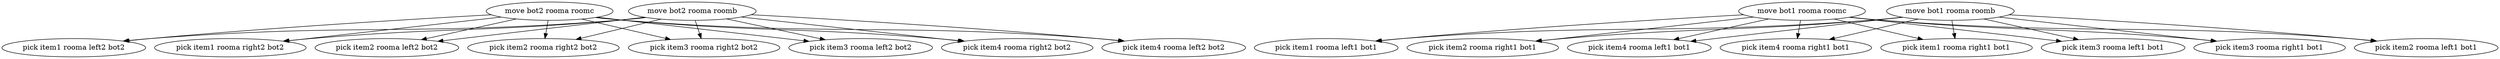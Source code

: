 digraph G {
"pick item2 rooma left2 bot2"
"pick item4 rooma left1 bot1"
"pick item4 rooma right1 bot1"
"move bot1 rooma roomc"
"move bot1 rooma roomc" -> "pick item1 rooma right1 bot1"
"move bot1 rooma roomc" -> "pick item3 rooma left1 bot1"
"move bot1 rooma roomc" -> "pick item3 rooma right1 bot1"
"move bot1 rooma roomc" -> "pick item4 rooma left1 bot1"
"move bot1 rooma roomc" -> "pick item4 rooma right1 bot1"
"move bot1 rooma roomc" -> "pick item2 rooma left1 bot1"
"move bot1 rooma roomc" -> "pick item1 rooma left1 bot1"
"move bot1 rooma roomc" -> "pick item2 rooma right1 bot1"
"pick item2 rooma right2 bot2"
"pick item3 rooma right2 bot2"
"pick item2 rooma left1 bot1"
"pick item3 rooma left2 bot2"
"pick item4 rooma right2 bot2"
"pick item1 rooma left1 bot1"
"pick item1 rooma right1 bot1"
"pick item4 rooma left2 bot2"
"pick item1 rooma left2 bot2"
"move bot1 rooma roomb"
"move bot1 rooma roomb" -> "pick item1 rooma right1 bot1"
"move bot1 rooma roomb" -> "pick item3 rooma left1 bot1"
"move bot1 rooma roomb" -> "pick item3 rooma right1 bot1"
"move bot1 rooma roomb" -> "pick item4 rooma left1 bot1"
"move bot1 rooma roomb" -> "pick item4 rooma right1 bot1"
"move bot1 rooma roomb" -> "pick item2 rooma left1 bot1"
"move bot1 rooma roomb" -> "pick item1 rooma left1 bot1"
"move bot1 rooma roomb" -> "pick item2 rooma right1 bot1"
"pick item3 rooma right1 bot1"
"move bot2 rooma roomc"
"move bot2 rooma roomc" -> "pick item3 rooma left2 bot2"
"move bot2 rooma roomc" -> "pick item2 rooma left2 bot2"
"move bot2 rooma roomc" -> "pick item2 rooma right2 bot2"
"move bot2 rooma roomc" -> "pick item3 rooma right2 bot2"
"move bot2 rooma roomc" -> "pick item1 rooma left2 bot2"
"move bot2 rooma roomc" -> "pick item4 rooma right2 bot2"
"move bot2 rooma roomc" -> "pick item1 rooma right2 bot2"
"move bot2 rooma roomc" -> "pick item4 rooma left2 bot2"
"pick item3 rooma left1 bot1"
"move bot2 rooma roomb"
"move bot2 rooma roomb" -> "pick item3 rooma left2 bot2"
"move bot2 rooma roomb" -> "pick item2 rooma left2 bot2"
"move bot2 rooma roomb" -> "pick item2 rooma right2 bot2"
"move bot2 rooma roomb" -> "pick item3 rooma right2 bot2"
"move bot2 rooma roomb" -> "pick item1 rooma left2 bot2"
"move bot2 rooma roomb" -> "pick item4 rooma right2 bot2"
"move bot2 rooma roomb" -> "pick item1 rooma right2 bot2"
"move bot2 rooma roomb" -> "pick item4 rooma left2 bot2"
"pick item1 rooma right2 bot2"
"pick item2 rooma right1 bot1"
}